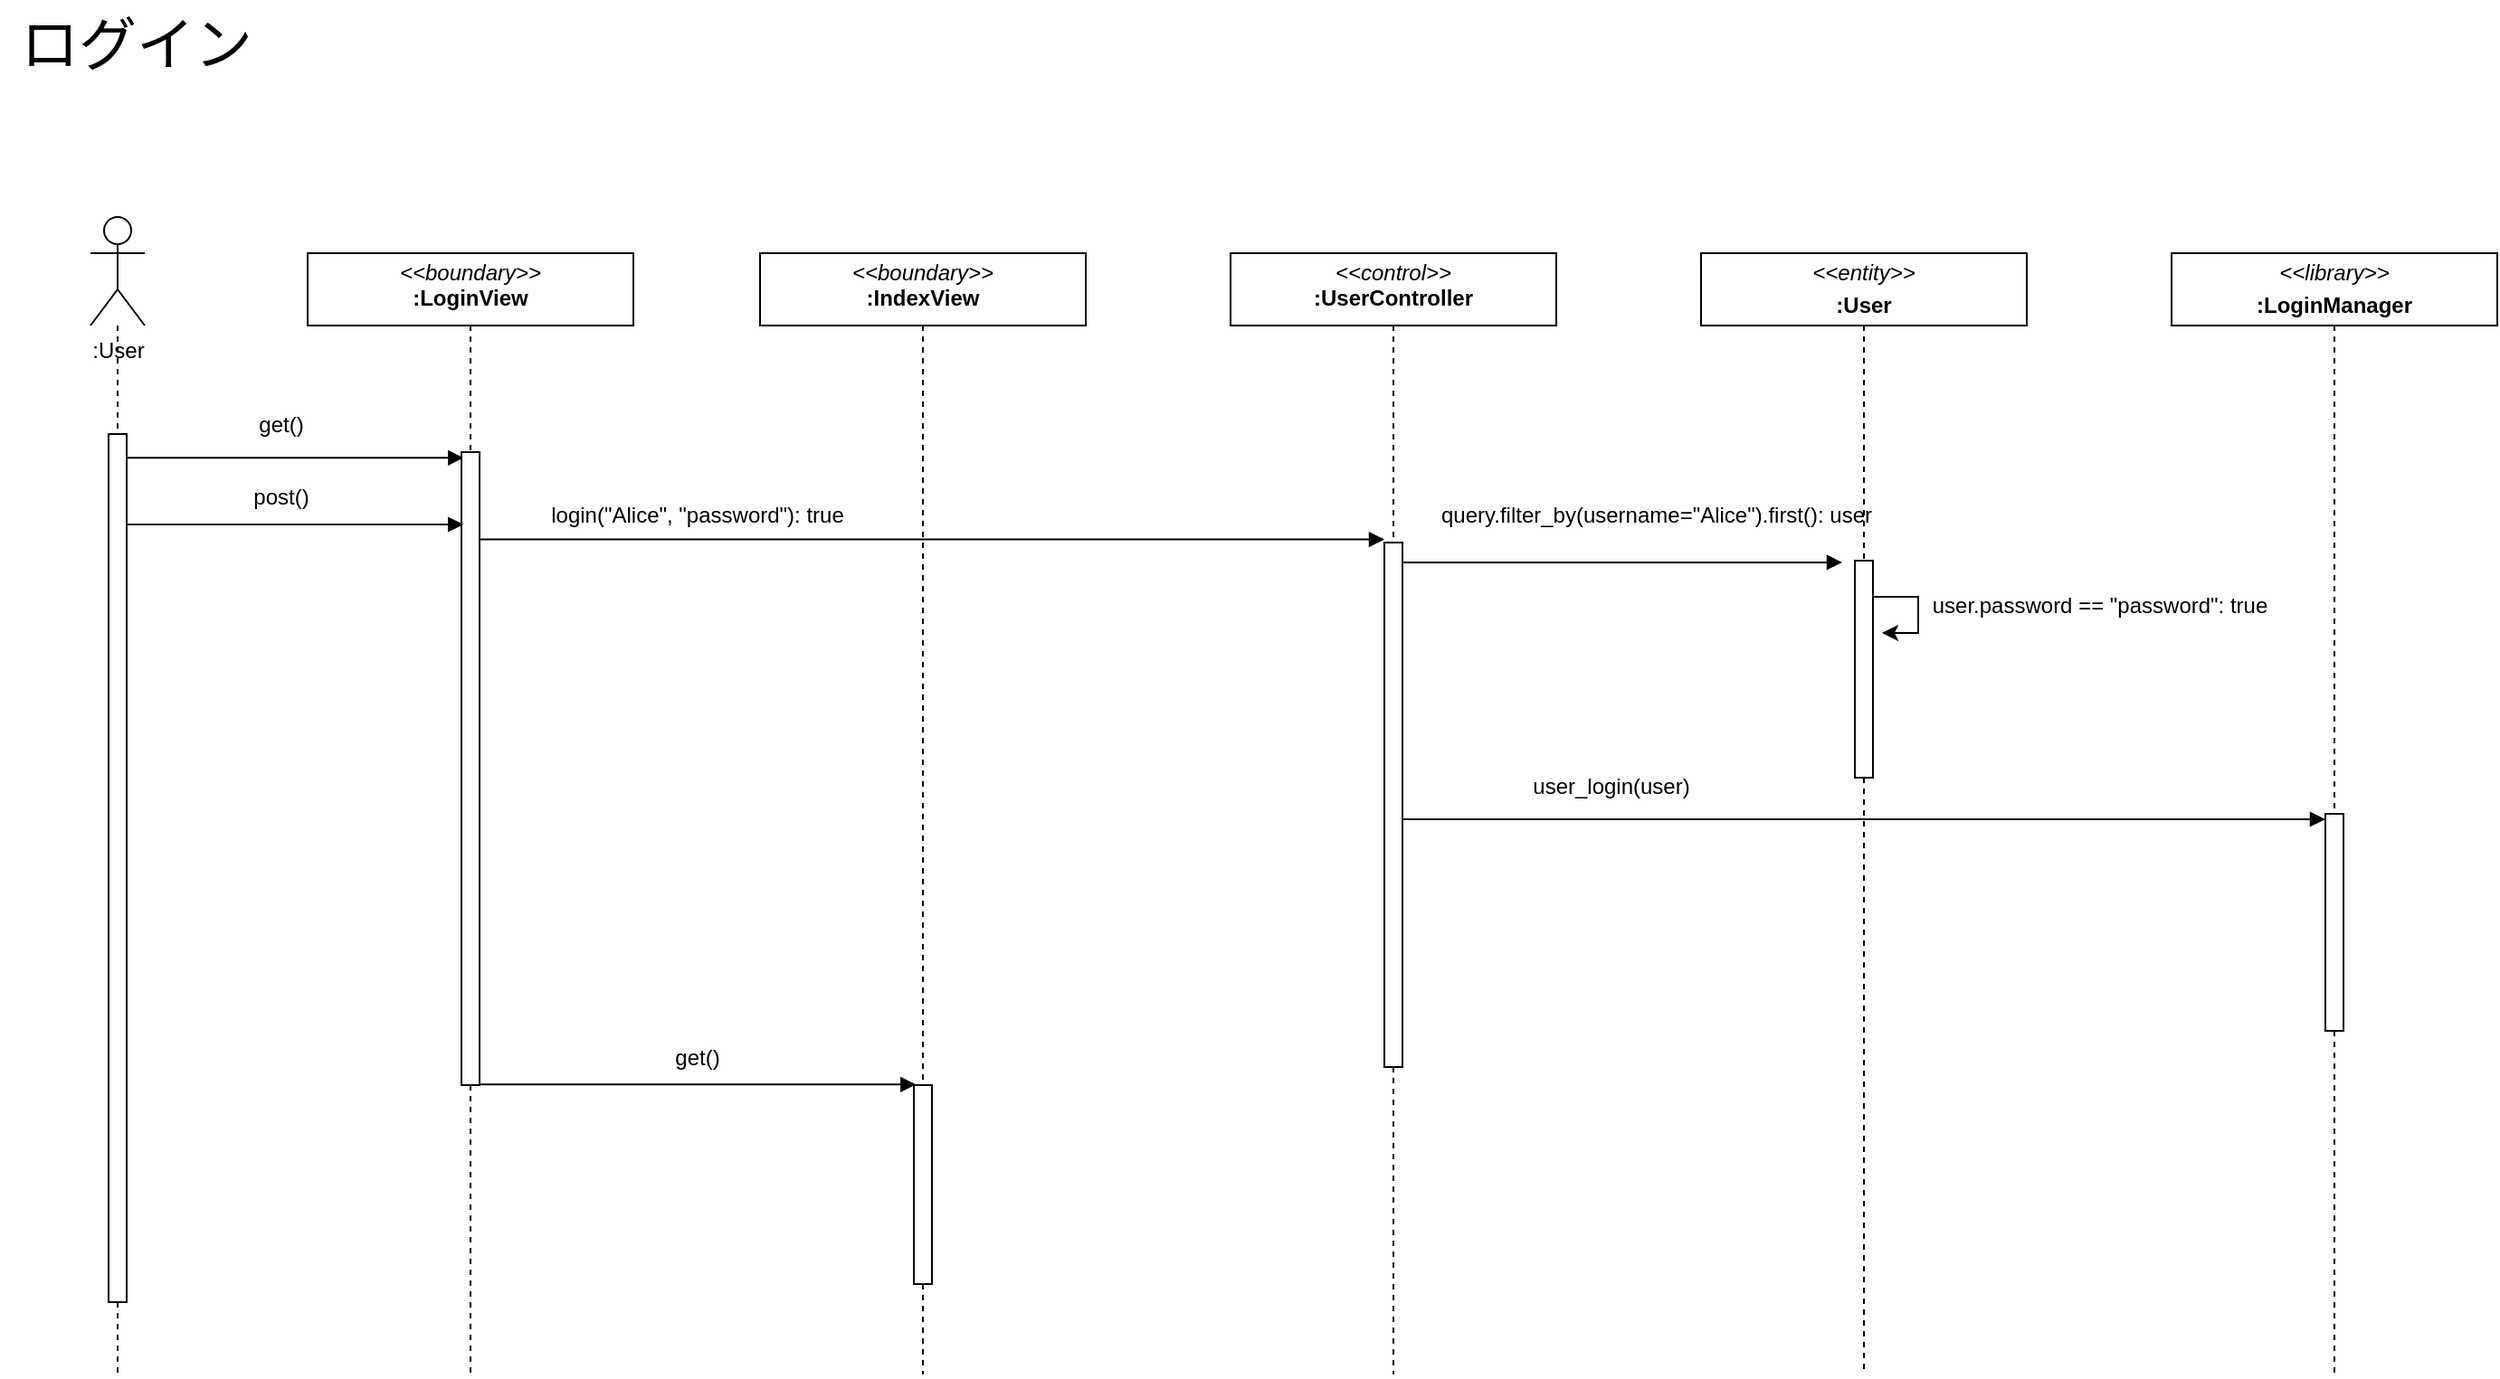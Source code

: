 <mxfile scale="5" border="10">
    <diagram id="Jwi4ZK6NefV9GYiuC1eN" name="基本フロー">
        <mxGraphModel dx="1444" dy="2579" grid="1" gridSize="10" guides="1" tooltips="1" connect="1" arrows="1" fold="1" page="1" pageScale="1" pageWidth="1169" pageHeight="827" background="#ffffff" math="0" shadow="0">
            <root>
                <mxCell id="0"/>
                <mxCell id="1" parent="0"/>
                <mxCell id="72" style="edgeStyle=none;html=1;endArrow=none;endFill=0;dashed=1;startArrow=none;" parent="1" source="81" edge="1">
                    <mxGeometry relative="1" as="geometry">
                        <mxPoint x="270" y="-880" as="targetPoint"/>
                    </mxGeometry>
                </mxCell>
                <mxCell id="38" value="&lt;p style=&quot;margin:0px;margin-top:4px;text-align:center;&quot;&gt;&lt;i&gt;&amp;lt;&amp;lt;boundary&amp;gt;&amp;gt;&lt;/i&gt;&lt;br&gt;&lt;b&gt;:LoginView&lt;/b&gt;&lt;/p&gt;" style="verticalAlign=top;align=left;overflow=fill;fontSize=12;fontFamily=Helvetica;html=1;" parent="1" vertex="1">
                    <mxGeometry x="180" y="-1500" width="180" height="40" as="geometry"/>
                </mxCell>
                <mxCell id="73" style="edgeStyle=none;html=1;dashed=1;endArrow=none;endFill=0;startArrow=none;" parent="1" source="84" edge="1">
                    <mxGeometry relative="1" as="geometry">
                        <mxPoint x="520" y="-880" as="targetPoint"/>
                    </mxGeometry>
                </mxCell>
                <mxCell id="40" value="&lt;p style=&quot;margin:0px;margin-top:4px;text-align:center;&quot;&gt;&lt;i&gt;&amp;lt;&amp;lt;boundary&amp;gt;&amp;gt;&lt;/i&gt;&lt;br&gt;&lt;b&gt;:IndexView&lt;/b&gt;&lt;/p&gt;" style="verticalAlign=top;align=left;overflow=fill;fontSize=12;fontFamily=Helvetica;html=1;" parent="1" vertex="1">
                    <mxGeometry x="430" y="-1500" width="180" height="40" as="geometry"/>
                </mxCell>
                <mxCell id="75" style="edgeStyle=none;html=1;dashed=1;endArrow=none;endFill=0;startArrow=none;" parent="1" source="88" edge="1">
                    <mxGeometry relative="1" as="geometry">
                        <mxPoint x="1040" y="-880" as="targetPoint"/>
                    </mxGeometry>
                </mxCell>
                <mxCell id="48" value="&lt;p style=&quot;margin:0px;margin-top:4px;text-align:center;&quot;&gt;&lt;i&gt;&amp;lt;&amp;lt;entity&lt;/i&gt;&lt;i style=&quot;background-color: initial;&quot;&gt;&amp;gt;&amp;gt;&lt;/i&gt;&lt;/p&gt;&lt;p style=&quot;margin:0px;margin-top:4px;text-align:center;&quot;&gt;&lt;b&gt;:User&lt;/b&gt;&lt;/p&gt;" style="verticalAlign=top;align=left;overflow=fill;fontSize=12;fontFamily=Helvetica;html=1;" parent="1" vertex="1">
                    <mxGeometry x="950" y="-1500" width="180" height="40" as="geometry"/>
                </mxCell>
                <mxCell id="76" style="edgeStyle=none;html=1;dashed=1;endArrow=none;endFill=0;startArrow=none;" parent="1" source="78" edge="1">
                    <mxGeometry relative="1" as="geometry">
                        <mxPoint x="75.0" y="-880" as="targetPoint"/>
                    </mxGeometry>
                </mxCell>
                <mxCell id="52" value=":User" style="shape=umlActor;verticalLabelPosition=bottom;verticalAlign=top;html=1;outlineConnect=0;" parent="1" vertex="1">
                    <mxGeometry x="60" y="-1520" width="30" height="60" as="geometry"/>
                </mxCell>
                <mxCell id="74" style="edgeStyle=none;html=1;dashed=1;endArrow=none;endFill=0;startArrow=none;" parent="1" source="86" edge="1">
                    <mxGeometry relative="1" as="geometry">
                        <mxPoint x="780" y="-880" as="targetPoint"/>
                    </mxGeometry>
                </mxCell>
                <mxCell id="57" value="&lt;p style=&quot;margin:0px;margin-top:4px;text-align:center;&quot;&gt;&lt;i&gt;&amp;lt;&amp;lt;control&amp;gt;&amp;gt;&lt;/i&gt;&lt;br&gt;&lt;b&gt;:UserController&lt;/b&gt;&lt;/p&gt;" style="verticalAlign=top;align=left;overflow=fill;fontSize=12;fontFamily=Helvetica;html=1;" parent="1" vertex="1">
                    <mxGeometry x="690" y="-1500" width="180" height="40" as="geometry"/>
                </mxCell>
                <mxCell id="79" value="" style="edgeStyle=none;html=1;dashed=1;endArrow=none;endFill=0;" parent="1" source="52" target="78" edge="1">
                    <mxGeometry relative="1" as="geometry">
                        <mxPoint x="75.0" y="-880" as="targetPoint"/>
                        <mxPoint x="75" y="-1460" as="sourcePoint"/>
                    </mxGeometry>
                </mxCell>
                <mxCell id="89" style="edgeStyle=none;html=1;entryX=0.114;entryY=0.009;entryDx=0;entryDy=0;entryPerimeter=0;endArrow=block;endFill=1;" parent="1" source="78" target="81" edge="1">
                    <mxGeometry relative="1" as="geometry"/>
                </mxCell>
                <mxCell id="78" value="" style="html=1;points=[];perimeter=orthogonalPerimeter;" parent="1" vertex="1">
                    <mxGeometry x="70" y="-1400" width="10" height="480" as="geometry"/>
                </mxCell>
                <mxCell id="82" value="" style="edgeStyle=none;html=1;endArrow=none;endFill=0;dashed=1;" parent="1" source="38" target="81" edge="1">
                    <mxGeometry relative="1" as="geometry">
                        <mxPoint x="270" y="-880" as="targetPoint"/>
                        <mxPoint x="270" y="-1460" as="sourcePoint"/>
                    </mxGeometry>
                </mxCell>
                <mxCell id="90" style="edgeStyle=none;html=1;entryX=0;entryY=-0.006;entryDx=0;entryDy=0;entryPerimeter=0;endArrow=block;endFill=1;" parent="1" source="81" target="86" edge="1">
                    <mxGeometry relative="1" as="geometry"/>
                </mxCell>
                <mxCell id="107" style="edgeStyle=none;html=1;entryX=0.117;entryY=-0.003;entryDx=0;entryDy=0;entryPerimeter=0;endArrow=block;endFill=1;" parent="1" source="81" target="84" edge="1">
                    <mxGeometry relative="1" as="geometry"/>
                </mxCell>
                <mxCell id="81" value="" style="html=1;points=[];perimeter=orthogonalPerimeter;" parent="1" vertex="1">
                    <mxGeometry x="265" y="-1390" width="10" height="350" as="geometry"/>
                </mxCell>
                <mxCell id="83" value="" style="edgeStyle=none;html=1;dashed=1;endArrow=none;endFill=0;" parent="1" source="40" target="84" edge="1">
                    <mxGeometry relative="1" as="geometry">
                        <mxPoint x="520" y="-880.0" as="targetPoint"/>
                        <mxPoint x="520" y="-1460" as="sourcePoint"/>
                    </mxGeometry>
                </mxCell>
                <mxCell id="84" value="" style="html=1;points=[];perimeter=orthogonalPerimeter;" parent="1" vertex="1">
                    <mxGeometry x="515" y="-1040" width="10" height="110" as="geometry"/>
                </mxCell>
                <mxCell id="85" value="" style="edgeStyle=none;html=1;dashed=1;endArrow=none;endFill=0;" parent="1" source="57" target="86" edge="1">
                    <mxGeometry relative="1" as="geometry">
                        <mxPoint x="780" y="-880" as="targetPoint"/>
                        <mxPoint x="780" y="-1460" as="sourcePoint"/>
                    </mxGeometry>
                </mxCell>
                <mxCell id="91" style="edgeStyle=none;html=1;endArrow=block;endFill=1;entryX=-0.7;entryY=0.008;entryDx=0;entryDy=0;entryPerimeter=0;" parent="1" source="86" target="88" edge="1">
                    <mxGeometry relative="1" as="geometry">
                        <mxPoint x="1030" y="-1340" as="targetPoint"/>
                    </mxGeometry>
                </mxCell>
                <mxCell id="97" style="edgeStyle=none;html=1;entryX=0;entryY=0.025;entryDx=0;entryDy=0;entryPerimeter=0;endArrow=block;endFill=1;" parent="1" source="86" target="96" edge="1">
                    <mxGeometry relative="1" as="geometry"/>
                </mxCell>
                <mxCell id="86" value="" style="html=1;points=[];perimeter=orthogonalPerimeter;" parent="1" vertex="1">
                    <mxGeometry x="775" y="-1340" width="10" height="290" as="geometry"/>
                </mxCell>
                <mxCell id="87" value="" style="edgeStyle=none;html=1;dashed=1;endArrow=none;endFill=0;" parent="1" source="48" target="88" edge="1">
                    <mxGeometry relative="1" as="geometry">
                        <mxPoint x="1040" y="-880" as="targetPoint"/>
                        <mxPoint x="1040" y="-1460" as="sourcePoint"/>
                    </mxGeometry>
                </mxCell>
                <mxCell id="88" value="" style="html=1;points=[];perimeter=orthogonalPerimeter;" parent="1" vertex="1">
                    <mxGeometry x="1035" y="-1330" width="10" height="120" as="geometry"/>
                </mxCell>
                <mxCell id="93" value="&lt;p style=&quot;margin:0px;margin-top:4px;text-align:center;&quot;&gt;&lt;i&gt;&amp;lt;&amp;lt;library&lt;/i&gt;&lt;i style=&quot;background-color: initial;&quot;&gt;&amp;gt;&amp;gt;&lt;/i&gt;&lt;/p&gt;&lt;p style=&quot;margin:0px;margin-top:4px;text-align:center;&quot;&gt;&lt;b&gt;:LoginManager&lt;/b&gt;&lt;/p&gt;" style="verticalAlign=top;align=left;overflow=fill;fontSize=12;fontFamily=Helvetica;html=1;" parent="1" vertex="1">
                    <mxGeometry x="1210" y="-1500" width="180" height="40" as="geometry"/>
                </mxCell>
                <mxCell id="94" value="" style="edgeStyle=none;html=1;dashed=1;endArrow=none;endFill=0;exitX=0.5;exitY=1;exitDx=0;exitDy=0;startArrow=none;" parent="1" source="96" edge="1">
                    <mxGeometry relative="1" as="geometry">
                        <mxPoint x="1300" y="-880" as="targetPoint"/>
                        <mxPoint x="1250" y="-1410" as="sourcePoint"/>
                    </mxGeometry>
                </mxCell>
                <mxCell id="95" value="" style="edgeStyle=none;html=1;dashed=1;endArrow=none;endFill=0;exitX=0.5;exitY=1;exitDx=0;exitDy=0;" parent="1" source="93" target="96" edge="1">
                    <mxGeometry relative="1" as="geometry">
                        <mxPoint x="1300" y="-880" as="targetPoint"/>
                        <mxPoint x="1300" y="-1460" as="sourcePoint"/>
                    </mxGeometry>
                </mxCell>
                <mxCell id="96" value="" style="html=1;points=[];perimeter=orthogonalPerimeter;" parent="1" vertex="1">
                    <mxGeometry x="1295" y="-1190" width="10" height="120" as="geometry"/>
                </mxCell>
                <mxCell id="100" value="get()" style="text;html=1;align=center;verticalAlign=middle;resizable=0;points=[];autosize=1;strokeColor=none;fillColor=none;" parent="1" vertex="1">
                    <mxGeometry x="140" y="-1420" width="50" height="30" as="geometry"/>
                </mxCell>
                <mxCell id="101" style="edgeStyle=none;html=1;entryX=0.114;entryY=0.009;entryDx=0;entryDy=0;entryPerimeter=0;endArrow=block;endFill=1;" parent="1" edge="1">
                    <mxGeometry relative="1" as="geometry">
                        <mxPoint x="80" y="-1350" as="sourcePoint"/>
                        <mxPoint x="266.14" y="-1350" as="targetPoint"/>
                    </mxGeometry>
                </mxCell>
                <mxCell id="102" value="post()" style="text;html=1;align=center;verticalAlign=middle;resizable=0;points=[];autosize=1;strokeColor=none;fillColor=none;" parent="1" vertex="1">
                    <mxGeometry x="140" y="-1380" width="50" height="30" as="geometry"/>
                </mxCell>
                <mxCell id="103" value="login(&quot;Alice&quot;, &quot;password&quot;): true" style="text;html=1;align=center;verticalAlign=middle;resizable=0;points=[];autosize=1;strokeColor=none;fillColor=none;" parent="1" vertex="1">
                    <mxGeometry x="300" y="-1370" width="190" height="30" as="geometry"/>
                </mxCell>
                <mxCell id="106" value="user_login(user)" style="text;html=1;align=center;verticalAlign=middle;resizable=0;points=[];autosize=1;strokeColor=none;fillColor=none;" parent="1" vertex="1">
                    <mxGeometry x="845" y="-1220" width="110" height="30" as="geometry"/>
                </mxCell>
                <mxCell id="108" value="get()" style="text;html=1;align=center;verticalAlign=middle;resizable=0;points=[];autosize=1;strokeColor=none;fillColor=none;" parent="1" vertex="1">
                    <mxGeometry x="370" y="-1070" width="50" height="30" as="geometry"/>
                </mxCell>
                <mxCell id="109" value="query.filter_by(username=&quot;Alice&quot;).first(): user" style="text;html=1;align=center;verticalAlign=middle;resizable=0;points=[];autosize=1;strokeColor=none;fillColor=none;" parent="1" vertex="1">
                    <mxGeometry x="795" y="-1370" width="260" height="30" as="geometry"/>
                </mxCell>
                <mxCell id="110" style="edgeStyle=none;html=1;endArrow=classic;endFill=1;rounded=0;" parent="1" edge="1">
                    <mxGeometry relative="1" as="geometry">
                        <mxPoint x="1050" y="-1290" as="targetPoint"/>
                        <Array as="points">
                            <mxPoint x="1070" y="-1310"/>
                            <mxPoint x="1070" y="-1290"/>
                        </Array>
                        <mxPoint x="1045" y="-1310" as="sourcePoint"/>
                    </mxGeometry>
                </mxCell>
                <mxCell id="111" value="user.password == &quot;password&quot;: true" style="text;html=1;align=center;verticalAlign=middle;resizable=0;points=[];autosize=1;strokeColor=none;fillColor=none;" parent="1" vertex="1">
                    <mxGeometry x="1065" y="-1320" width="210" height="30" as="geometry"/>
                </mxCell>
                <mxCell id="112" value="ログイン" style="text;html=1;align=center;verticalAlign=middle;resizable=0;points=[];autosize=1;strokeColor=none;fillColor=none;fontSize=32;" parent="1" vertex="1">
                    <mxGeometry x="10" y="-1640" width="150" height="50" as="geometry"/>
                </mxCell>
            </root>
        </mxGraphModel>
    </diagram>
</mxfile>